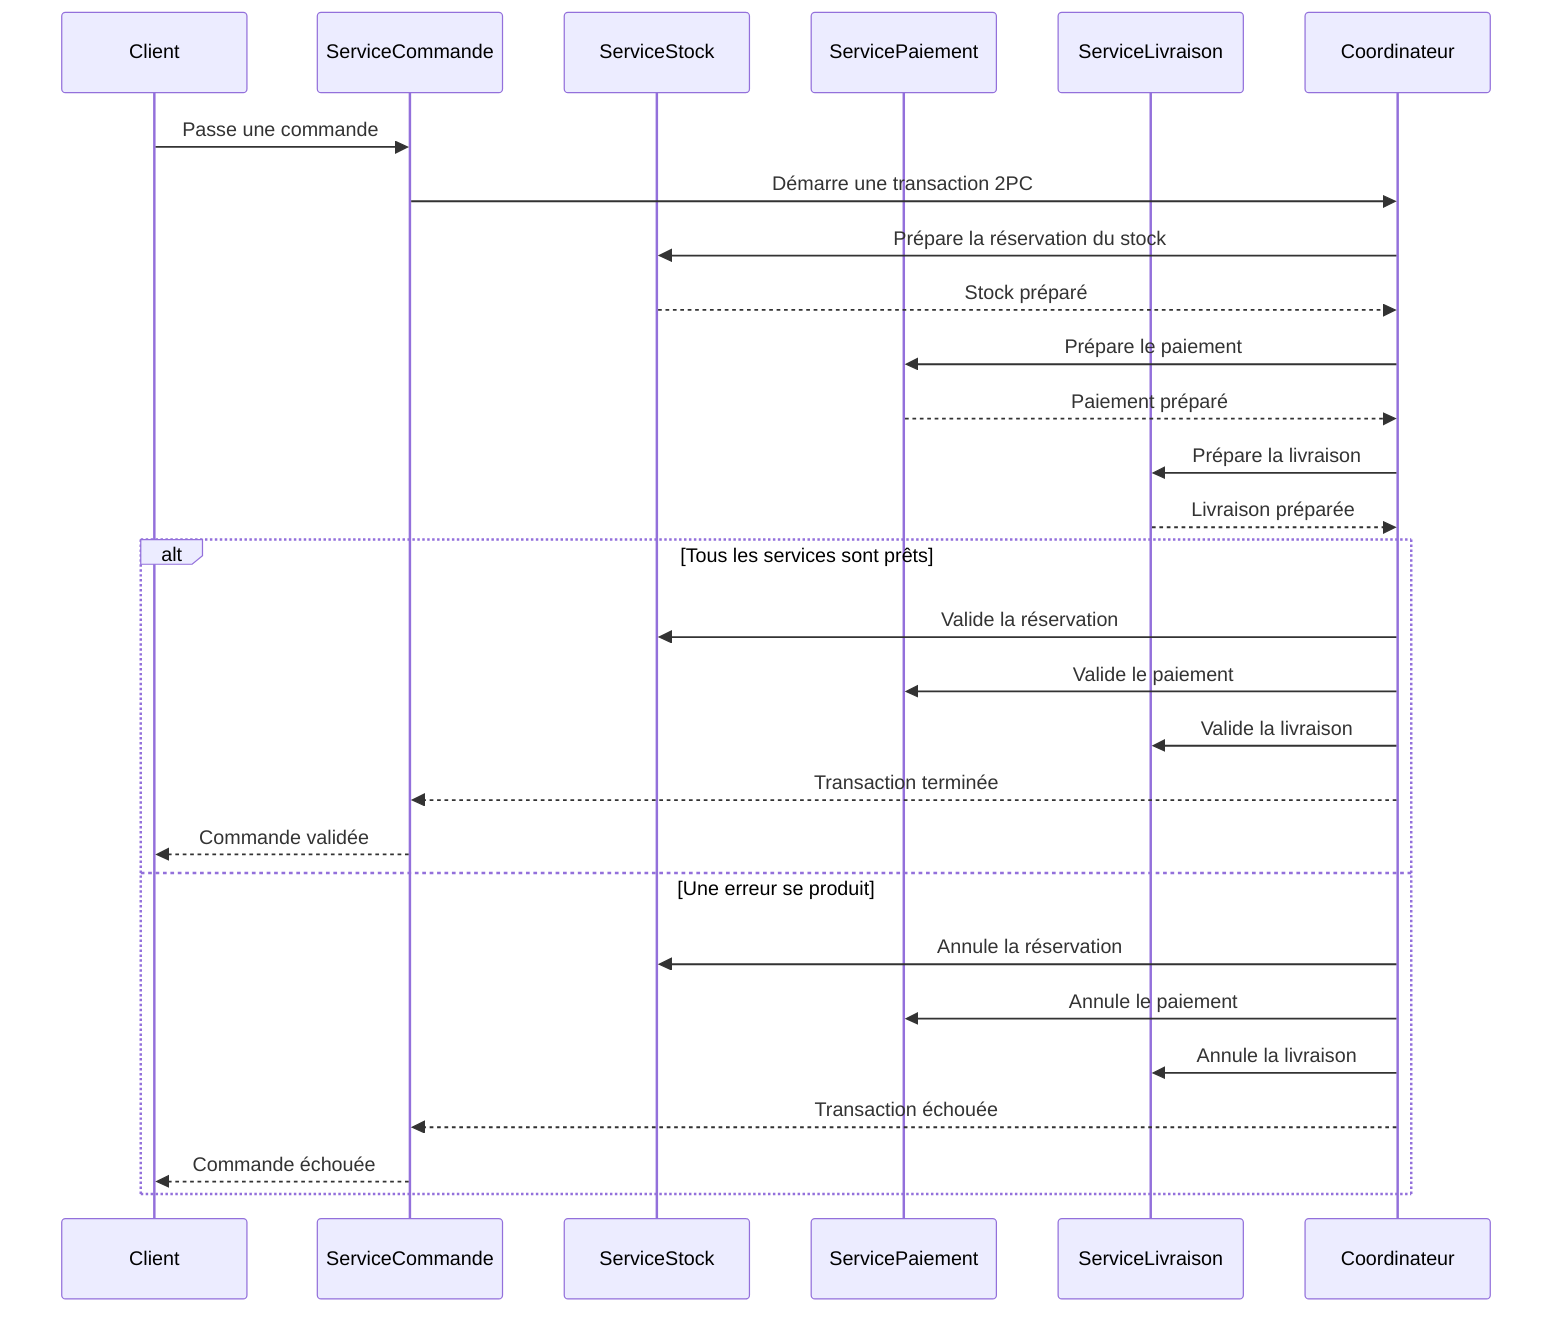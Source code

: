 sequenceDiagram
    participant Client
    participant ServiceCommande
    participant ServiceStock
    participant ServicePaiement
    participant ServiceLivraison
    participant Coordinateur

    Client->>ServiceCommande: Passe une commande
    ServiceCommande->>Coordinateur: Démarre une transaction 2PC
    Coordinateur->>ServiceStock: Prépare la réservation du stock
    ServiceStock-->>Coordinateur: Stock préparé
    Coordinateur->>ServicePaiement: Prépare le paiement
    ServicePaiement-->>Coordinateur: Paiement préparé
    Coordinateur->>ServiceLivraison: Prépare la livraison
    ServiceLivraison-->>Coordinateur: Livraison préparée

    alt Tous les services sont prêts
        Coordinateur->>ServiceStock: Valide la réservation
        Coordinateur->>ServicePaiement: Valide le paiement
        Coordinateur->>ServiceLivraison: Valide la livraison
        Coordinateur-->>ServiceCommande: Transaction terminée
        ServiceCommande-->>Client: Commande validée
    else Une erreur se produit
        Coordinateur->>ServiceStock: Annule la réservation
        Coordinateur->>ServicePaiement: Annule le paiement
        Coordinateur->>ServiceLivraison: Annule la livraison
        Coordinateur-->>ServiceCommande: Transaction échouée
        ServiceCommande-->>Client: Commande échouée
    end